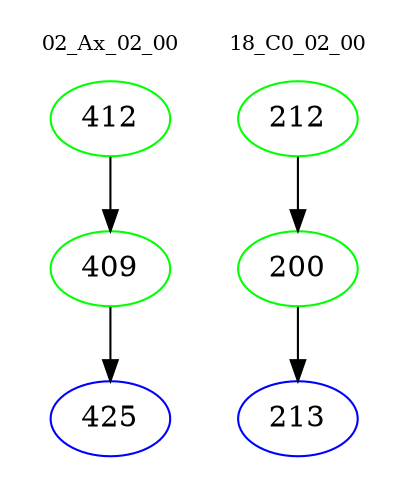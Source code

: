 digraph{
subgraph cluster_0 {
color = white
label = "02_Ax_02_00";
fontsize=10;
T0_412 [label="412", color="green"]
T0_412 -> T0_409 [color="black"]
T0_409 [label="409", color="green"]
T0_409 -> T0_425 [color="black"]
T0_425 [label="425", color="blue"]
}
subgraph cluster_1 {
color = white
label = "18_C0_02_00";
fontsize=10;
T1_212 [label="212", color="green"]
T1_212 -> T1_200 [color="black"]
T1_200 [label="200", color="green"]
T1_200 -> T1_213 [color="black"]
T1_213 [label="213", color="blue"]
}
}
